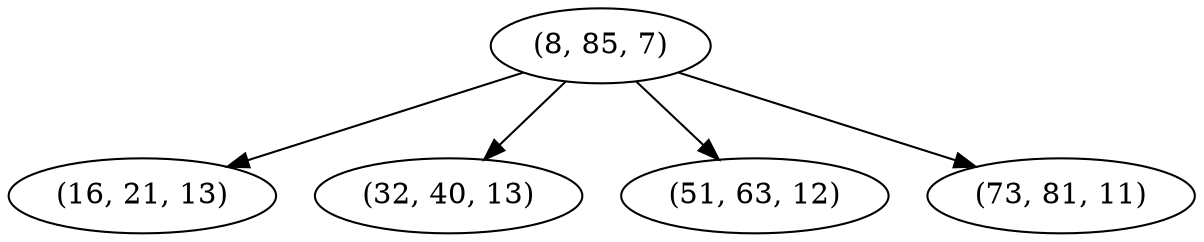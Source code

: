 digraph tree {
    "(8, 85, 7)";
    "(16, 21, 13)";
    "(32, 40, 13)";
    "(51, 63, 12)";
    "(73, 81, 11)";
    "(8, 85, 7)" -> "(16, 21, 13)";
    "(8, 85, 7)" -> "(32, 40, 13)";
    "(8, 85, 7)" -> "(51, 63, 12)";
    "(8, 85, 7)" -> "(73, 81, 11)";
}
